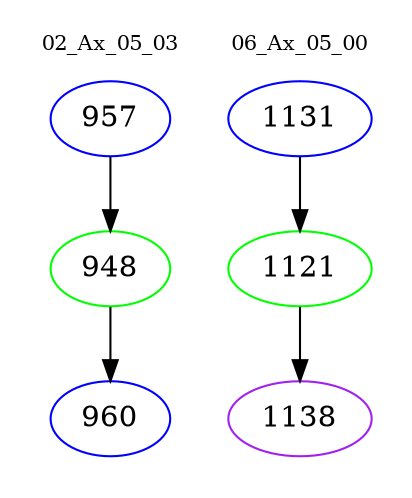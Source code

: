 digraph{
subgraph cluster_0 {
color = white
label = "02_Ax_05_03";
fontsize=10;
T0_957 [label="957", color="blue"]
T0_957 -> T0_948 [color="black"]
T0_948 [label="948", color="green"]
T0_948 -> T0_960 [color="black"]
T0_960 [label="960", color="blue"]
}
subgraph cluster_1 {
color = white
label = "06_Ax_05_00";
fontsize=10;
T1_1131 [label="1131", color="blue"]
T1_1131 -> T1_1121 [color="black"]
T1_1121 [label="1121", color="green"]
T1_1121 -> T1_1138 [color="black"]
T1_1138 [label="1138", color="purple"]
}
}
